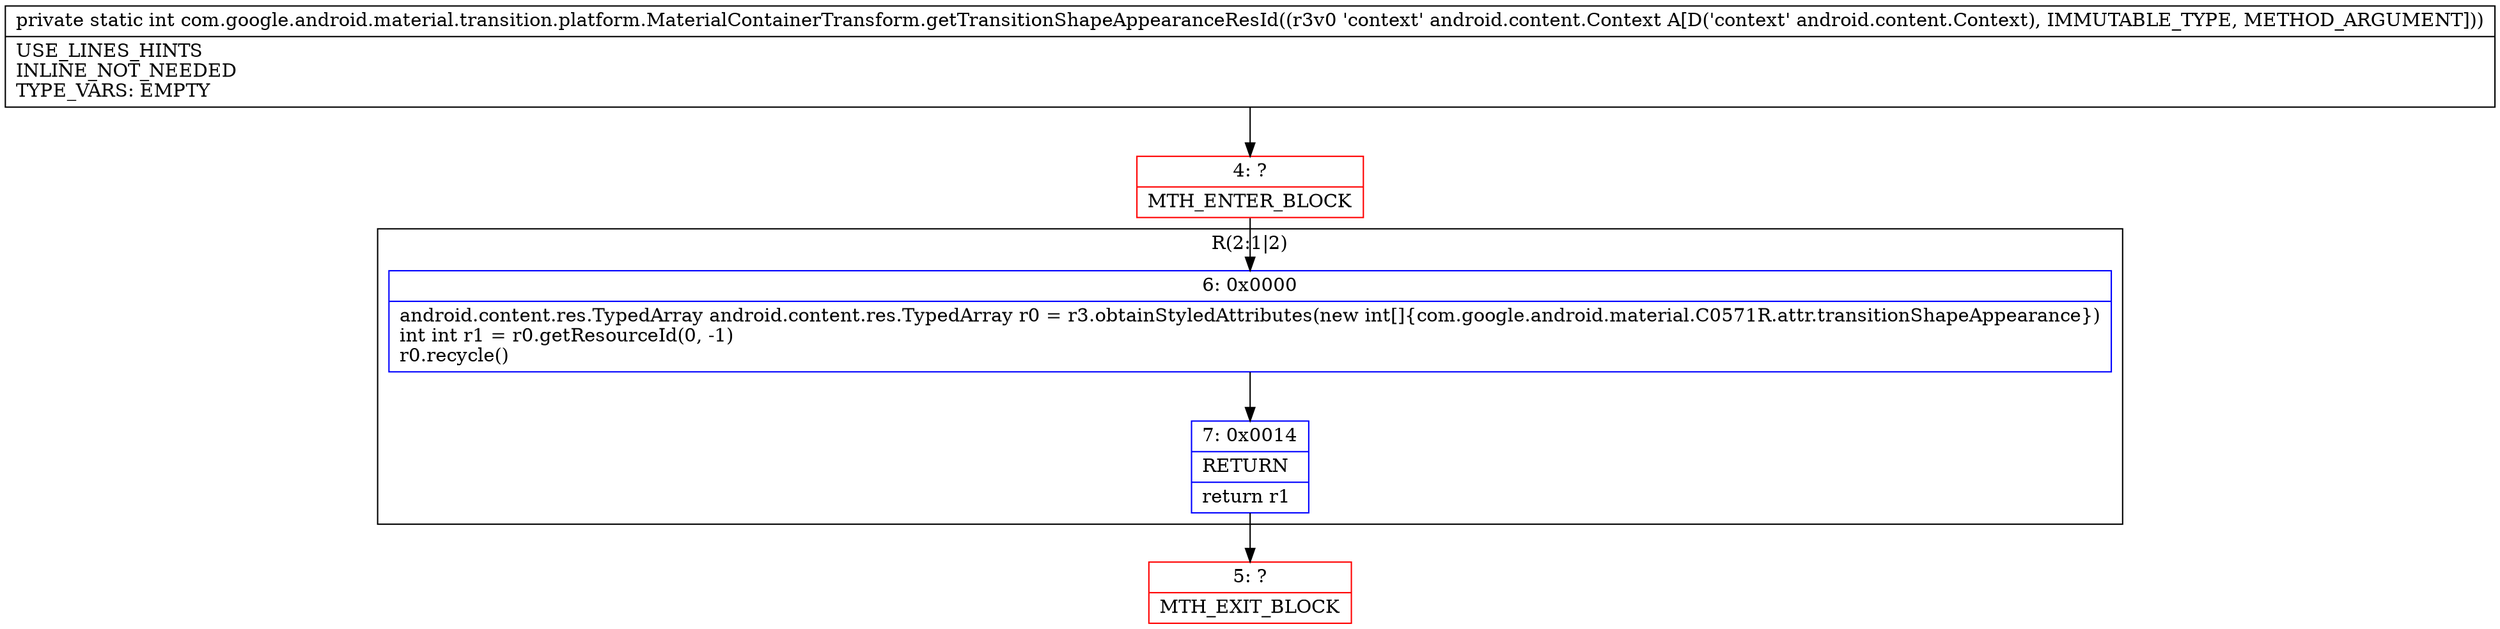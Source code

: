 digraph "CFG forcom.google.android.material.transition.platform.MaterialContainerTransform.getTransitionShapeAppearanceResId(Landroid\/content\/Context;)I" {
subgraph cluster_Region_1521605688 {
label = "R(2:1|2)";
node [shape=record,color=blue];
Node_6 [shape=record,label="{6\:\ 0x0000|android.content.res.TypedArray android.content.res.TypedArray r0 = r3.obtainStyledAttributes(new int[]\{com.google.android.material.C0571R.attr.transitionShapeAppearance\})\lint int r1 = r0.getResourceId(0, \-1)\lr0.recycle()\l}"];
Node_7 [shape=record,label="{7\:\ 0x0014|RETURN\l|return r1\l}"];
}
Node_4 [shape=record,color=red,label="{4\:\ ?|MTH_ENTER_BLOCK\l}"];
Node_5 [shape=record,color=red,label="{5\:\ ?|MTH_EXIT_BLOCK\l}"];
MethodNode[shape=record,label="{private static int com.google.android.material.transition.platform.MaterialContainerTransform.getTransitionShapeAppearanceResId((r3v0 'context' android.content.Context A[D('context' android.content.Context), IMMUTABLE_TYPE, METHOD_ARGUMENT]))  | USE_LINES_HINTS\lINLINE_NOT_NEEDED\lTYPE_VARS: EMPTY\l}"];
MethodNode -> Node_4;Node_6 -> Node_7;
Node_7 -> Node_5;
Node_4 -> Node_6;
}

